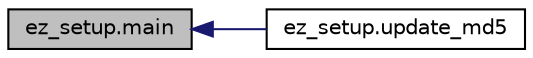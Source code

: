 digraph G
{
  edge [fontname="Helvetica",fontsize="10",labelfontname="Helvetica",labelfontsize="10"];
  node [fontname="Helvetica",fontsize="10",shape=record];
  rankdir="LR";
  Node1 [label="ez_setup.main",height=0.2,width=0.4,color="black", fillcolor="grey75", style="filled" fontcolor="black"];
  Node1 -> Node2 [dir="back",color="midnightblue",fontsize="10",style="solid",fontname="Helvetica"];
  Node2 [label="ez_setup.update_md5",height=0.2,width=0.4,color="black", fillcolor="white", style="filled",URL="$namespaceez__setup.html#abf5e2589897175c0720336a5bce96511"];
}
